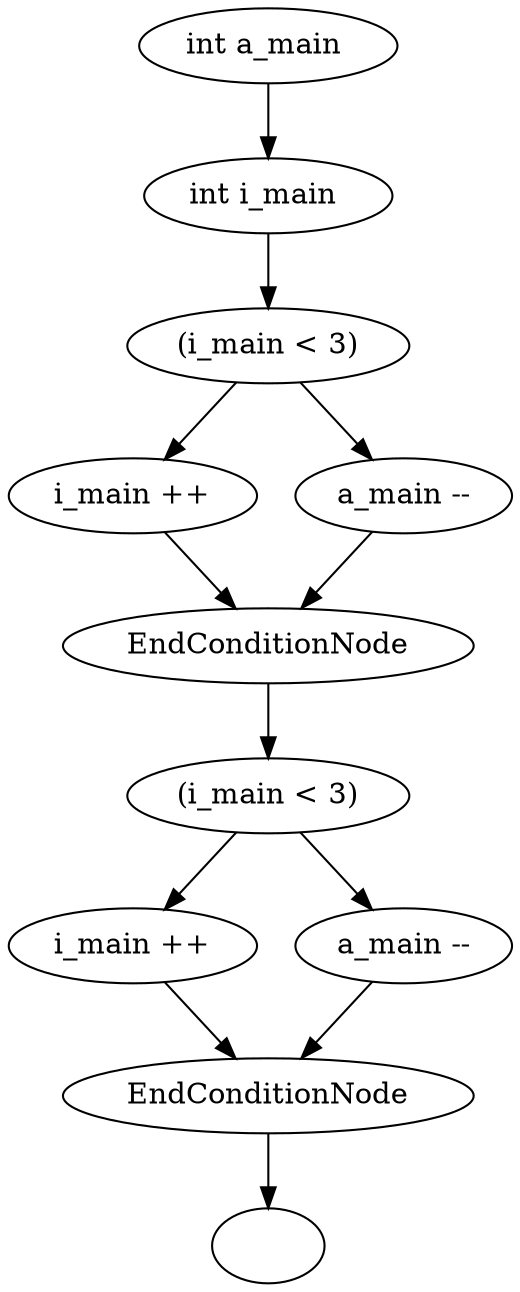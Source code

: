 digraph {
"int a_main 1340565491" -> "int i_main 671467883""int a_main 1340565491" [ label="int a_main "]"int i_main 671467883" [ label="int i_main "];
"int i_main 671467883" -> "(i_main < 3)407697359""int i_main 671467883" [ label="int i_main "]"(i_main < 3)407697359" [ label="(i_main < 3)"];
"(i_main < 3)407697359" -> "i_main ++802600647""(i_main < 3)407697359" [ label="(i_main < 3)"]"i_main ++802600647" [ label="i_main ++"];
"(i_main < 3)407697359" -> "a_main --1543148593""(i_main < 3)407697359" [ label="(i_main < 3)"]"a_main --1543148593" [ label="a_main --"];
"i_main ++802600647" -> "EndConditionNode_11571967156""i_main ++802600647" [ label="i_main ++"]"EndConditionNode_11571967156" [ label="EndConditionNode"];
"a_main --1543148593" -> "EndConditionNode_11571967156""a_main --1543148593" [ label="a_main --"]"EndConditionNode_11571967156" [ label="EndConditionNode"];
"EndConditionNode_11571967156" -> "(i_main < 3)574568002""EndConditionNode_11571967156" [ label="EndConditionNode"]"(i_main < 3)574568002" [ label="(i_main < 3)"];
"(i_main < 3)574568002" -> "i_main ++952486988""(i_main < 3)574568002" [ label="(i_main < 3)"]"i_main ++952486988" [ label="i_main ++"];
"(i_main < 3)574568002" -> "a_main --932285561""(i_main < 3)574568002" [ label="(i_main < 3)"]"a_main --932285561" [ label="a_main --"];
"i_main ++952486988" -> "EndConditionNode_22028555727""i_main ++952486988" [ label="i_main ++"]"EndConditionNode_22028555727" [ label="EndConditionNode"];
"a_main --932285561" -> "EndConditionNode_22028555727""a_main --932285561" [ label="a_main --"]"EndConditionNode_22028555727" [ label="EndConditionNode"];
"EndConditionNode_22028555727" -> "591391158""EndConditionNode_22028555727" [ label="EndConditionNode"]"591391158" [ label=""];
}